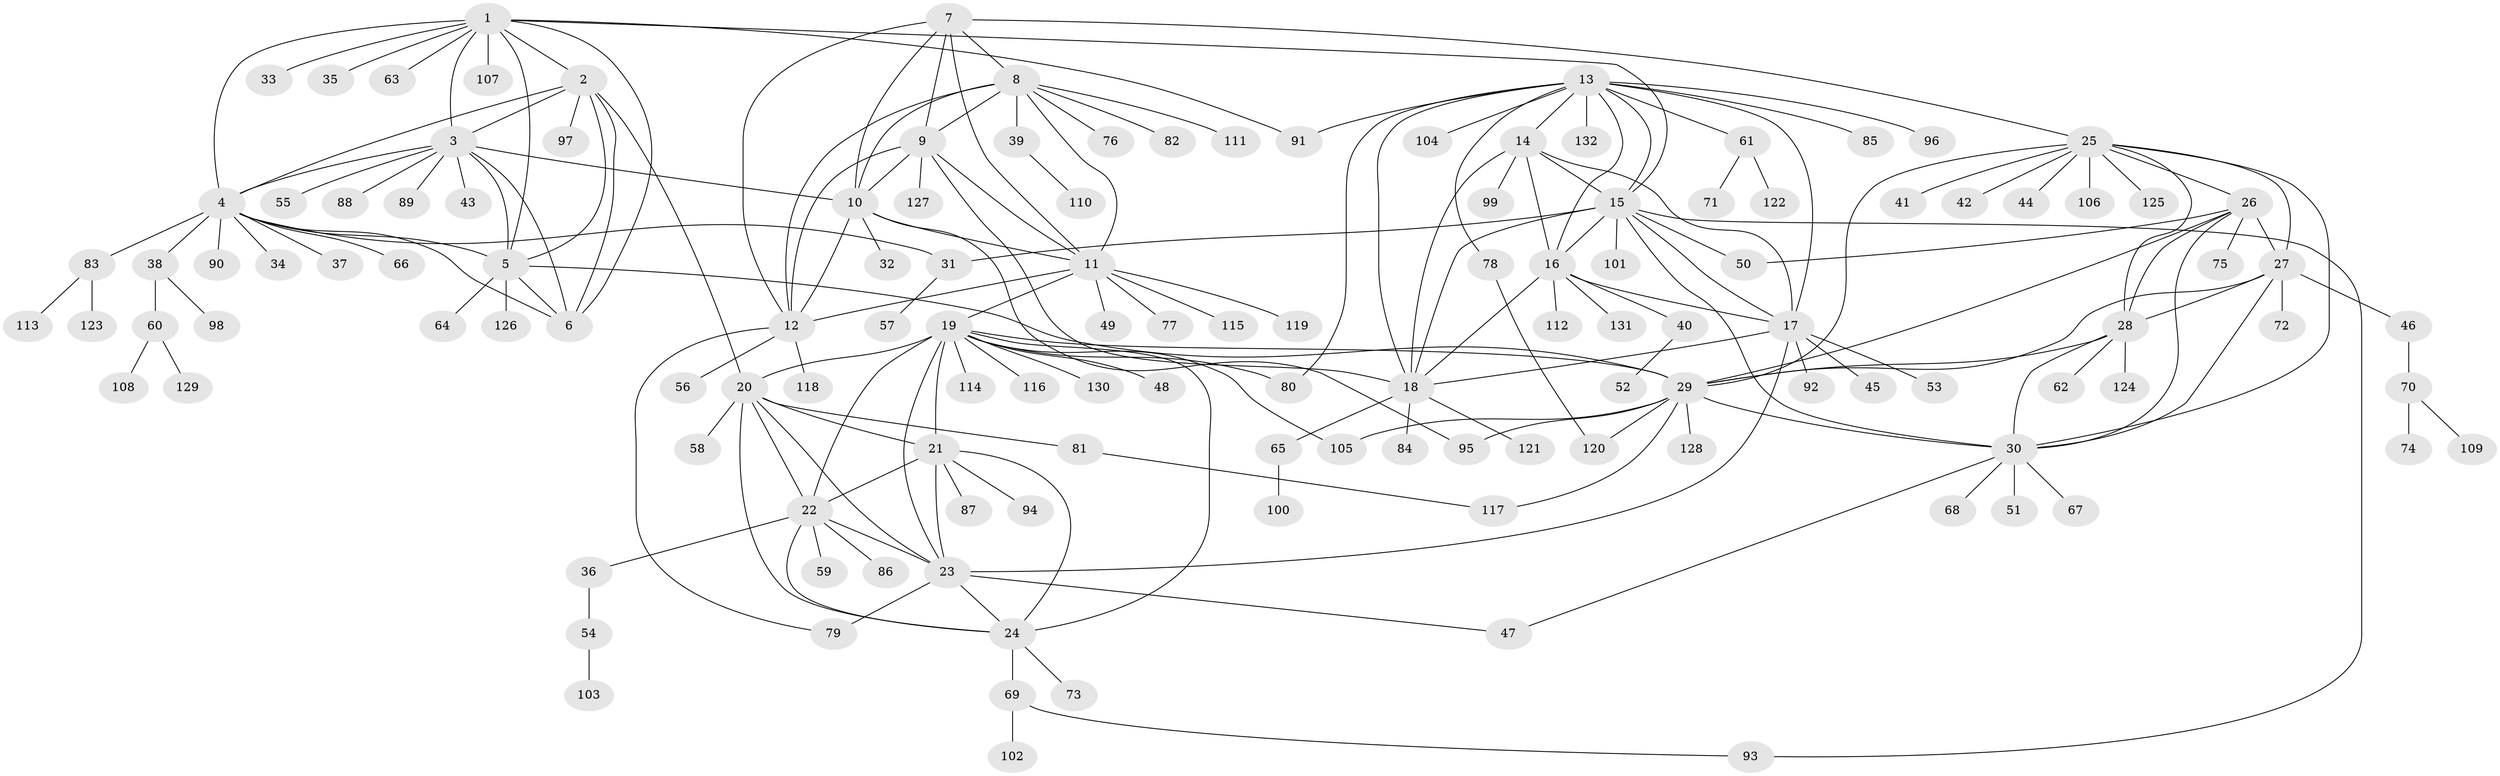 // Generated by graph-tools (version 1.1) at 2025/02/03/09/25 03:02:32]
// undirected, 132 vertices, 198 edges
graph export_dot {
graph [start="1"]
  node [color=gray90,style=filled];
  1;
  2;
  3;
  4;
  5;
  6;
  7;
  8;
  9;
  10;
  11;
  12;
  13;
  14;
  15;
  16;
  17;
  18;
  19;
  20;
  21;
  22;
  23;
  24;
  25;
  26;
  27;
  28;
  29;
  30;
  31;
  32;
  33;
  34;
  35;
  36;
  37;
  38;
  39;
  40;
  41;
  42;
  43;
  44;
  45;
  46;
  47;
  48;
  49;
  50;
  51;
  52;
  53;
  54;
  55;
  56;
  57;
  58;
  59;
  60;
  61;
  62;
  63;
  64;
  65;
  66;
  67;
  68;
  69;
  70;
  71;
  72;
  73;
  74;
  75;
  76;
  77;
  78;
  79;
  80;
  81;
  82;
  83;
  84;
  85;
  86;
  87;
  88;
  89;
  90;
  91;
  92;
  93;
  94;
  95;
  96;
  97;
  98;
  99;
  100;
  101;
  102;
  103;
  104;
  105;
  106;
  107;
  108;
  109;
  110;
  111;
  112;
  113;
  114;
  115;
  116;
  117;
  118;
  119;
  120;
  121;
  122;
  123;
  124;
  125;
  126;
  127;
  128;
  129;
  130;
  131;
  132;
  1 -- 2;
  1 -- 3;
  1 -- 4;
  1 -- 5;
  1 -- 6;
  1 -- 15;
  1 -- 33;
  1 -- 35;
  1 -- 63;
  1 -- 91;
  1 -- 107;
  2 -- 3;
  2 -- 4;
  2 -- 5;
  2 -- 6;
  2 -- 20;
  2 -- 97;
  3 -- 4;
  3 -- 5;
  3 -- 6;
  3 -- 10;
  3 -- 43;
  3 -- 55;
  3 -- 88;
  3 -- 89;
  4 -- 5;
  4 -- 6;
  4 -- 31;
  4 -- 34;
  4 -- 37;
  4 -- 38;
  4 -- 66;
  4 -- 83;
  4 -- 90;
  5 -- 6;
  5 -- 29;
  5 -- 64;
  5 -- 126;
  7 -- 8;
  7 -- 9;
  7 -- 10;
  7 -- 11;
  7 -- 12;
  7 -- 25;
  8 -- 9;
  8 -- 10;
  8 -- 11;
  8 -- 12;
  8 -- 39;
  8 -- 76;
  8 -- 82;
  8 -- 111;
  9 -- 10;
  9 -- 11;
  9 -- 12;
  9 -- 18;
  9 -- 127;
  10 -- 11;
  10 -- 12;
  10 -- 32;
  10 -- 95;
  11 -- 12;
  11 -- 19;
  11 -- 49;
  11 -- 77;
  11 -- 115;
  11 -- 119;
  12 -- 56;
  12 -- 79;
  12 -- 118;
  13 -- 14;
  13 -- 15;
  13 -- 16;
  13 -- 17;
  13 -- 18;
  13 -- 61;
  13 -- 78;
  13 -- 80;
  13 -- 85;
  13 -- 91;
  13 -- 96;
  13 -- 104;
  13 -- 132;
  14 -- 15;
  14 -- 16;
  14 -- 17;
  14 -- 18;
  14 -- 99;
  15 -- 16;
  15 -- 17;
  15 -- 18;
  15 -- 30;
  15 -- 31;
  15 -- 50;
  15 -- 93;
  15 -- 101;
  16 -- 17;
  16 -- 18;
  16 -- 40;
  16 -- 112;
  16 -- 131;
  17 -- 18;
  17 -- 23;
  17 -- 45;
  17 -- 53;
  17 -- 92;
  18 -- 65;
  18 -- 84;
  18 -- 121;
  19 -- 20;
  19 -- 21;
  19 -- 22;
  19 -- 23;
  19 -- 24;
  19 -- 29;
  19 -- 48;
  19 -- 80;
  19 -- 105;
  19 -- 114;
  19 -- 116;
  19 -- 130;
  20 -- 21;
  20 -- 22;
  20 -- 23;
  20 -- 24;
  20 -- 58;
  20 -- 81;
  21 -- 22;
  21 -- 23;
  21 -- 24;
  21 -- 87;
  21 -- 94;
  22 -- 23;
  22 -- 24;
  22 -- 36;
  22 -- 59;
  22 -- 86;
  23 -- 24;
  23 -- 47;
  23 -- 79;
  24 -- 69;
  24 -- 73;
  25 -- 26;
  25 -- 27;
  25 -- 28;
  25 -- 29;
  25 -- 30;
  25 -- 41;
  25 -- 42;
  25 -- 44;
  25 -- 106;
  25 -- 125;
  26 -- 27;
  26 -- 28;
  26 -- 29;
  26 -- 30;
  26 -- 50;
  26 -- 75;
  27 -- 28;
  27 -- 29;
  27 -- 30;
  27 -- 46;
  27 -- 72;
  28 -- 29;
  28 -- 30;
  28 -- 62;
  28 -- 124;
  29 -- 30;
  29 -- 95;
  29 -- 105;
  29 -- 117;
  29 -- 120;
  29 -- 128;
  30 -- 47;
  30 -- 51;
  30 -- 67;
  30 -- 68;
  31 -- 57;
  36 -- 54;
  38 -- 60;
  38 -- 98;
  39 -- 110;
  40 -- 52;
  46 -- 70;
  54 -- 103;
  60 -- 108;
  60 -- 129;
  61 -- 71;
  61 -- 122;
  65 -- 100;
  69 -- 93;
  69 -- 102;
  70 -- 74;
  70 -- 109;
  78 -- 120;
  81 -- 117;
  83 -- 113;
  83 -- 123;
}
